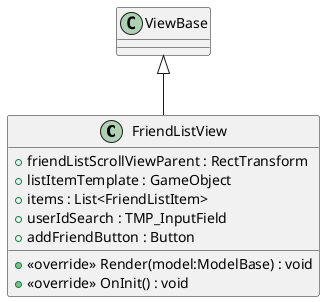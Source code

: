 @startuml
class FriendListView {
    + friendListScrollViewParent : RectTransform
    + listItemTemplate : GameObject
    + items : List<FriendListItem>
    + userIdSearch : TMP_InputField
    + addFriendButton : Button
    + <<override>> Render(model:ModelBase) : void
    + <<override>> OnInit() : void
}
ViewBase <|-- FriendListView
@enduml
